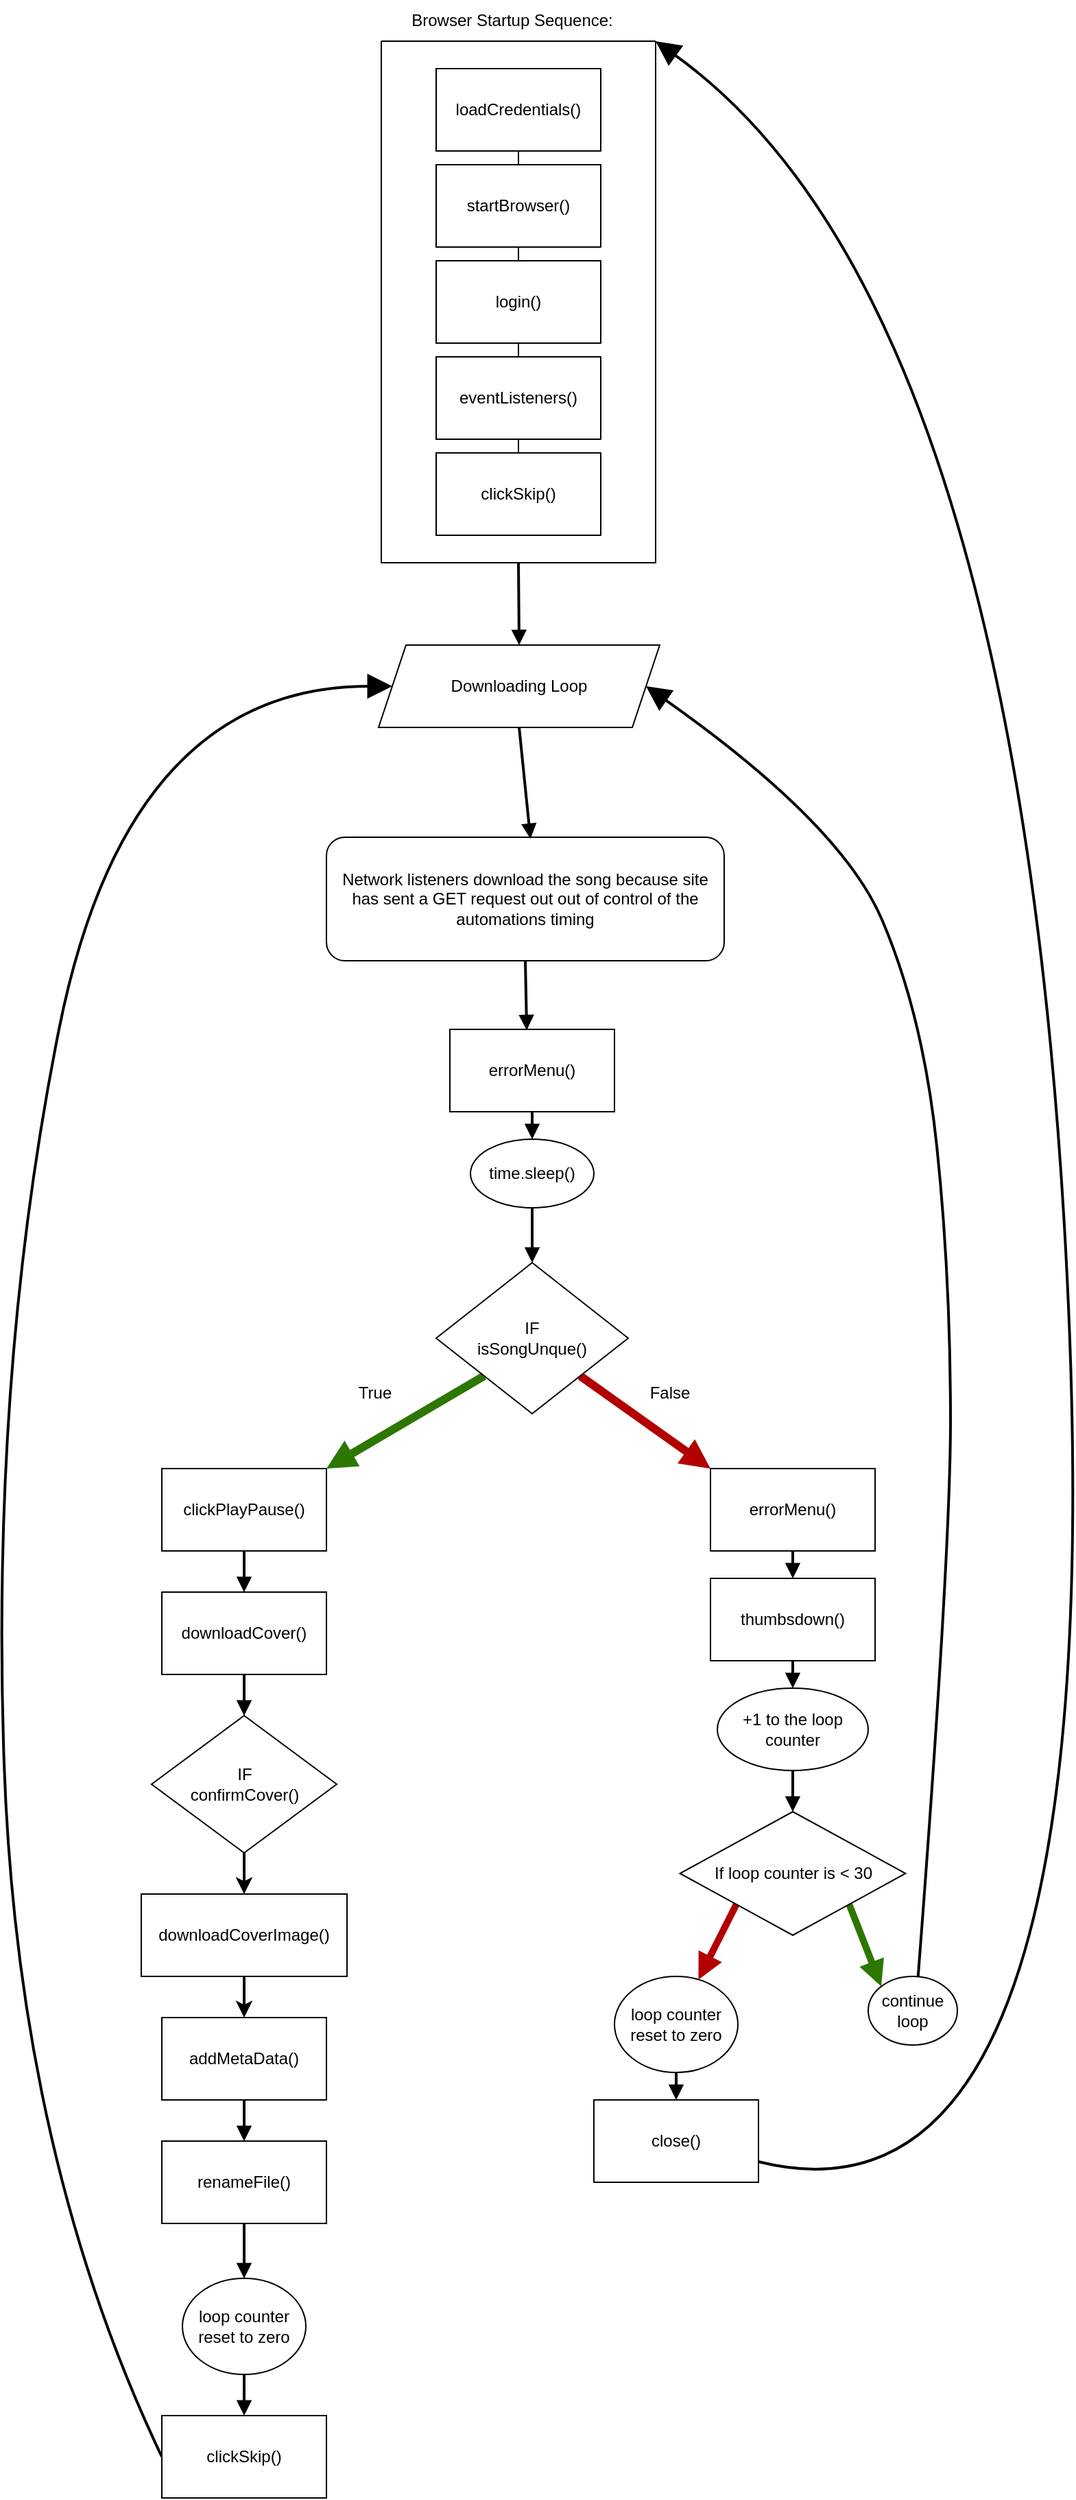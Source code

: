 <mxfile>
    <diagram id="T52VACsubM2QdjerrLFA" name="Page-1">
        <mxGraphModel dx="896" dy="670" grid="1" gridSize="10" guides="1" tooltips="1" connect="1" arrows="1" fold="1" page="1" pageScale="1" pageWidth="850" pageHeight="1100" math="0" shadow="0">
            <root>
                <mxCell id="0"/>
                <mxCell id="1" parent="0"/>
                <mxCell id="32" style="edgeStyle=none;html=1;exitX=0.5;exitY=1;exitDx=0;exitDy=0;entryX=0.5;entryY=0;entryDx=0;entryDy=0;strokeColor=default;strokeWidth=2;endArrow=block;endFill=1;" parent="1" source="8" target="14" edge="1">
                    <mxGeometry relative="1" as="geometry"/>
                </mxCell>
                <mxCell id="8" value="errorMenu()" style="whiteSpace=wrap;html=1;" parent="1" vertex="1">
                    <mxGeometry x="375" y="780" width="120" height="60" as="geometry"/>
                </mxCell>
                <mxCell id="52" style="edgeStyle=none;curved=1;html=1;exitX=0.5;exitY=1;exitDx=0;exitDy=0;entryX=0.5;entryY=0;entryDx=0;entryDy=0;strokeColor=default;strokeWidth=2;endArrow=block;endFill=1;endSize=6;" parent="1" source="9" target="10" edge="1">
                    <mxGeometry relative="1" as="geometry"/>
                </mxCell>
                <mxCell id="9" value="clickPlayPause()" style="whiteSpace=wrap;html=1;" parent="1" vertex="1">
                    <mxGeometry x="165" y="1100" width="120" height="60" as="geometry"/>
                </mxCell>
                <mxCell id="53" style="edgeStyle=none;curved=1;html=1;exitX=0.5;exitY=1;exitDx=0;exitDy=0;entryX=0.5;entryY=0;entryDx=0;entryDy=0;strokeColor=default;strokeWidth=2;endArrow=block;endFill=1;endSize=6;" parent="1" source="10" target="60" edge="1">
                    <mxGeometry relative="1" as="geometry"/>
                </mxCell>
                <mxCell id="10" value="downloadCover()" style="whiteSpace=wrap;html=1;" parent="1" vertex="1">
                    <mxGeometry x="165" y="1190" width="120" height="60" as="geometry"/>
                </mxCell>
                <mxCell id="54" style="edgeStyle=none;curved=1;html=1;exitX=0.5;exitY=1;exitDx=0;exitDy=0;entryX=0.5;entryY=0;entryDx=0;entryDy=0;strokeColor=default;strokeWidth=2;endArrow=block;endFill=1;endSize=6;" parent="1" source="11" target="12" edge="1">
                    <mxGeometry relative="1" as="geometry"/>
                </mxCell>
                <mxCell id="11" value="addMetaData()" style="whiteSpace=wrap;html=1;" parent="1" vertex="1">
                    <mxGeometry x="165" y="1500" width="120" height="60" as="geometry"/>
                </mxCell>
                <mxCell id="55" style="edgeStyle=none;curved=1;html=1;exitX=0.5;exitY=1;exitDx=0;exitDy=0;entryX=0.5;entryY=0;entryDx=0;entryDy=0;strokeColor=default;strokeWidth=2;endArrow=block;endFill=1;endSize=6;" parent="1" source="12" target="46" edge="1">
                    <mxGeometry relative="1" as="geometry"/>
                </mxCell>
                <mxCell id="12" value="renameFile()" style="whiteSpace=wrap;html=1;" parent="1" vertex="1">
                    <mxGeometry x="165" y="1590" width="120" height="60" as="geometry"/>
                </mxCell>
                <mxCell id="51" style="edgeStyle=none;curved=1;html=1;strokeColor=default;strokeWidth=2;endArrow=block;endFill=1;endSize=13;entryX=1;entryY=0;entryDx=0;entryDy=0;" parent="1" source="13" target="17" edge="1">
                    <mxGeometry relative="1" as="geometry">
                        <mxPoint x="570" y="20" as="targetPoint"/>
                        <Array as="points">
                            <mxPoint x="860" y="1670"/>
                            <mxPoint x="790" y="250"/>
                        </Array>
                    </mxGeometry>
                </mxCell>
                <mxCell id="13" value="close()" style="whiteSpace=wrap;html=1;" parent="1" vertex="1">
                    <mxGeometry x="480" y="1560" width="120" height="60" as="geometry"/>
                </mxCell>
                <mxCell id="35" style="edgeStyle=none;html=1;exitX=0.5;exitY=1;exitDx=0;exitDy=0;entryX=0.5;entryY=0;entryDx=0;entryDy=0;strokeColor=default;strokeWidth=2;endArrow=block;endFill=1;" parent="1" source="14" target="15" edge="1">
                    <mxGeometry relative="1" as="geometry"/>
                </mxCell>
                <mxCell id="14" value="time.sleep()" style="ellipse;whiteSpace=wrap;html=1;" parent="1" vertex="1">
                    <mxGeometry x="390" y="860" width="90" height="50" as="geometry"/>
                </mxCell>
                <mxCell id="26" style="edgeStyle=none;html=1;exitX=0;exitY=1;exitDx=0;exitDy=0;entryX=1;entryY=0;entryDx=0;entryDy=0;strokeColor=#2D7600;endArrow=block;endFill=1;strokeWidth=6;fillColor=#60a917;" parent="1" source="15" target="9" edge="1">
                    <mxGeometry relative="1" as="geometry"/>
                </mxCell>
                <mxCell id="28" style="edgeStyle=none;html=1;exitX=1;exitY=1;exitDx=0;exitDy=0;entryX=0;entryY=0;entryDx=0;entryDy=0;strokeColor=#B20000;strokeWidth=6;endArrow=block;endFill=1;fillColor=#e51400;" parent="1" source="15" target="20" edge="1">
                    <mxGeometry relative="1" as="geometry"/>
                </mxCell>
                <mxCell id="15" value="IF&lt;br&gt;isSongUnque()" style="rhombus;whiteSpace=wrap;html=1;" parent="1" vertex="1">
                    <mxGeometry x="365" y="950" width="140" height="110" as="geometry"/>
                </mxCell>
                <mxCell id="34" style="edgeStyle=none;html=1;exitX=0.5;exitY=1;exitDx=0;exitDy=0;entryX=0.5;entryY=0;entryDx=0;entryDy=0;strokeColor=default;strokeWidth=2;endArrow=block;endFill=1;" parent="1" source="17" target="40" edge="1">
                    <mxGeometry relative="1" as="geometry"/>
                </mxCell>
                <mxCell id="17" value="" style="swimlane;startSize=0;" parent="1" vertex="1">
                    <mxGeometry x="325" y="60" width="200" height="380" as="geometry">
                        <mxRectangle x="140" y="80" width="50" height="40" as="alternateBounds"/>
                    </mxGeometry>
                </mxCell>
                <mxCell id="2" value="loadCredentials()" style="whiteSpace=wrap;html=1;" parent="17" vertex="1">
                    <mxGeometry x="40" y="20" width="120" height="60" as="geometry"/>
                </mxCell>
                <mxCell id="4" value="startBrowser()" style="whiteSpace=wrap;html=1;" parent="17" vertex="1">
                    <mxGeometry x="40" y="90" width="120" height="60" as="geometry"/>
                </mxCell>
                <mxCell id="22" style="edgeStyle=none;html=1;exitX=0.5;exitY=1;exitDx=0;exitDy=0;strokeColor=default;endArrow=none;endFill=0;" parent="17" source="2" target="4" edge="1">
                    <mxGeometry relative="1" as="geometry"/>
                </mxCell>
                <mxCell id="5" value="login()" style="whiteSpace=wrap;html=1;" parent="17" vertex="1">
                    <mxGeometry x="40" y="160" width="120" height="60" as="geometry"/>
                </mxCell>
                <mxCell id="23" style="edgeStyle=none;html=1;exitX=0.5;exitY=1;exitDx=0;exitDy=0;entryX=0.5;entryY=0;entryDx=0;entryDy=0;strokeColor=default;endArrow=none;endFill=0;" parent="17" source="4" target="5" edge="1">
                    <mxGeometry relative="1" as="geometry"/>
                </mxCell>
                <mxCell id="6" value="eventListeners()" style="whiteSpace=wrap;html=1;" parent="17" vertex="1">
                    <mxGeometry x="40" y="230" width="120" height="60" as="geometry"/>
                </mxCell>
                <mxCell id="24" style="edgeStyle=none;html=1;exitX=0.5;exitY=1;exitDx=0;exitDy=0;entryX=0.5;entryY=0;entryDx=0;entryDy=0;strokeColor=default;endArrow=none;endFill=0;" parent="17" source="5" target="6" edge="1">
                    <mxGeometry relative="1" as="geometry"/>
                </mxCell>
                <mxCell id="7" value="clickSkip()" style="whiteSpace=wrap;html=1;" parent="17" vertex="1">
                    <mxGeometry x="40" y="300" width="120" height="60" as="geometry"/>
                </mxCell>
                <mxCell id="25" style="edgeStyle=none;html=1;exitX=0.5;exitY=1;exitDx=0;exitDy=0;entryX=0.5;entryY=0;entryDx=0;entryDy=0;strokeColor=default;endArrow=none;endFill=0;" parent="17" source="6" target="7" edge="1">
                    <mxGeometry relative="1" as="geometry"/>
                </mxCell>
                <mxCell id="19" value="Browser Startup Sequence:" style="text;html=1;align=center;verticalAlign=middle;resizable=0;points=[];autosize=1;strokeColor=none;fillColor=none;" parent="1" vertex="1">
                    <mxGeometry x="335" y="30" width="170" height="30" as="geometry"/>
                </mxCell>
                <mxCell id="58" style="edgeStyle=none;curved=1;html=1;exitX=0.5;exitY=1;exitDx=0;exitDy=0;entryX=0.5;entryY=0;entryDx=0;entryDy=0;strokeColor=default;strokeWidth=2;endArrow=block;endFill=1;endSize=6;" parent="1" source="20" target="21" edge="1">
                    <mxGeometry relative="1" as="geometry"/>
                </mxCell>
                <mxCell id="20" value="errorMenu()" style="whiteSpace=wrap;html=1;" parent="1" vertex="1">
                    <mxGeometry x="565" y="1100" width="120" height="60" as="geometry"/>
                </mxCell>
                <mxCell id="43" style="edgeStyle=none;curved=1;html=1;exitX=0.5;exitY=1;exitDx=0;exitDy=0;entryX=0.5;entryY=0;entryDx=0;entryDy=0;strokeColor=default;strokeWidth=2;endArrow=block;endFill=1;endSize=6;" parent="1" source="21" target="42" edge="1">
                    <mxGeometry relative="1" as="geometry"/>
                </mxCell>
                <mxCell id="21" value="thumbsdown()" style="whiteSpace=wrap;html=1;" parent="1" vertex="1">
                    <mxGeometry x="565" y="1180" width="120" height="60" as="geometry"/>
                </mxCell>
                <mxCell id="27" value="True" style="text;html=1;align=center;verticalAlign=middle;resizable=0;points=[];autosize=1;strokeColor=none;fillColor=none;" parent="1" vertex="1">
                    <mxGeometry x="295" y="1030" width="50" height="30" as="geometry"/>
                </mxCell>
                <mxCell id="29" value="False" style="text;html=1;align=center;verticalAlign=middle;resizable=0;points=[];autosize=1;strokeColor=none;fillColor=none;" parent="1" vertex="1">
                    <mxGeometry x="510" y="1030" width="50" height="30" as="geometry"/>
                </mxCell>
                <mxCell id="33" style="edgeStyle=none;html=1;exitX=0.5;exitY=1;exitDx=0;exitDy=0;entryX=0.467;entryY=0.01;entryDx=0;entryDy=0;entryPerimeter=0;strokeColor=default;strokeWidth=2;endArrow=block;endFill=1;" parent="1" source="31" target="8" edge="1">
                    <mxGeometry relative="1" as="geometry"/>
                </mxCell>
                <mxCell id="31" value="Network listeners download the song because site has sent a GET request out out of control of the automations timing" style="rounded=1;whiteSpace=wrap;html=1;" parent="1" vertex="1">
                    <mxGeometry x="285" y="640" width="290" height="90" as="geometry"/>
                </mxCell>
                <mxCell id="38" style="edgeStyle=none;html=1;exitX=0.5;exitY=1;exitDx=0;exitDy=0;strokeColor=default;strokeWidth=2;endArrow=block;endFill=1;curved=1;endSize=13;entryX=1;entryY=0.5;entryDx=0;entryDy=0;" parent="1" source="36" target="40" edge="1">
                    <mxGeometry relative="1" as="geometry">
                        <mxPoint x="570" y="663" as="targetPoint"/>
                        <Array as="points">
                            <mxPoint x="740" y="1170"/>
                            <mxPoint x="740" y="960"/>
                            <mxPoint x="720" y="770"/>
                            <mxPoint x="660" y="630"/>
                        </Array>
                    </mxGeometry>
                </mxCell>
                <mxCell id="36" value="continue loop" style="ellipse;whiteSpace=wrap;html=1;" parent="1" vertex="1">
                    <mxGeometry x="680" y="1470" width="65" height="50" as="geometry"/>
                </mxCell>
                <mxCell id="41" style="edgeStyle=none;html=1;exitX=0.5;exitY=1;exitDx=0;exitDy=0;entryX=0.513;entryY=0.013;entryDx=0;entryDy=0;entryPerimeter=0;strokeColor=default;strokeWidth=2;endArrow=block;endFill=1;" parent="1" source="40" target="31" edge="1">
                    <mxGeometry relative="1" as="geometry"/>
                </mxCell>
                <mxCell id="40" value="Downloading Loop" style="shape=parallelogram;perimeter=parallelogramPerimeter;whiteSpace=wrap;html=1;fixedSize=1;" parent="1" vertex="1">
                    <mxGeometry x="323" y="500" width="205" height="60" as="geometry"/>
                </mxCell>
                <mxCell id="45" style="edgeStyle=none;curved=1;html=1;exitX=0.5;exitY=1;exitDx=0;exitDy=0;entryX=0.5;entryY=0;entryDx=0;entryDy=0;strokeColor=default;strokeWidth=2;endArrow=block;endFill=1;endSize=6;" parent="1" source="42" target="44" edge="1">
                    <mxGeometry relative="1" as="geometry"/>
                </mxCell>
                <mxCell id="42" value="+1 to the loop counter" style="ellipse;whiteSpace=wrap;html=1;" parent="1" vertex="1">
                    <mxGeometry x="570" y="1260" width="110" height="60" as="geometry"/>
                </mxCell>
                <mxCell id="48" style="edgeStyle=none;curved=1;html=1;exitX=1;exitY=1;exitDx=0;exitDy=0;entryX=0;entryY=0;entryDx=0;entryDy=0;strokeColor=#2D7600;strokeWidth=5;endArrow=block;endFill=1;endSize=6;fillColor=#60a917;" parent="1" source="44" target="36" edge="1">
                    <mxGeometry relative="1" as="geometry"/>
                </mxCell>
                <mxCell id="49" style="edgeStyle=none;curved=1;html=1;exitX=0;exitY=1;exitDx=0;exitDy=0;strokeColor=#B20000;strokeWidth=5;endArrow=block;endFill=1;endSize=6;fillColor=#e51400;" parent="1" source="44" target="47" edge="1">
                    <mxGeometry relative="1" as="geometry"/>
                </mxCell>
                <mxCell id="44" value="If loop counter is &amp;lt; 30" style="rhombus;whiteSpace=wrap;html=1;" parent="1" vertex="1">
                    <mxGeometry x="542.75" y="1350" width="164.5" height="90" as="geometry"/>
                </mxCell>
                <mxCell id="57" style="edgeStyle=none;curved=1;html=1;exitX=0.5;exitY=1;exitDx=0;exitDy=0;entryX=0.5;entryY=0;entryDx=0;entryDy=0;strokeColor=default;strokeWidth=2;endArrow=block;endFill=1;endSize=6;" parent="1" source="46" target="56" edge="1">
                    <mxGeometry relative="1" as="geometry"/>
                </mxCell>
                <mxCell id="46" value="loop counter reset to zero" style="ellipse;whiteSpace=wrap;html=1;" parent="1" vertex="1">
                    <mxGeometry x="180" y="1690" width="90" height="70" as="geometry"/>
                </mxCell>
                <mxCell id="50" style="edgeStyle=none;curved=1;html=1;exitX=0.5;exitY=1;exitDx=0;exitDy=0;strokeColor=default;strokeWidth=2;endArrow=block;endFill=1;endSize=6;" parent="1" source="47" target="13" edge="1">
                    <mxGeometry relative="1" as="geometry"/>
                </mxCell>
                <mxCell id="47" value="loop counter reset to zero" style="ellipse;whiteSpace=wrap;html=1;" parent="1" vertex="1">
                    <mxGeometry x="495" y="1470" width="90" height="70" as="geometry"/>
                </mxCell>
                <mxCell id="59" style="edgeStyle=none;curved=1;html=1;exitX=0;exitY=0.5;exitDx=0;exitDy=0;entryX=0;entryY=0.5;entryDx=0;entryDy=0;strokeColor=default;strokeWidth=2;endArrow=block;endFill=1;endSize=13;" parent="1" source="56" target="40" edge="1">
                    <mxGeometry relative="1" as="geometry">
                        <Array as="points">
                            <mxPoint x="60" y="1600"/>
                            <mxPoint x="40" y="1030"/>
                            <mxPoint x="140" y="530"/>
                        </Array>
                    </mxGeometry>
                </mxCell>
                <mxCell id="56" value="clickSkip()" style="whiteSpace=wrap;html=1;" parent="1" vertex="1">
                    <mxGeometry x="165" y="1790" width="120" height="60" as="geometry"/>
                </mxCell>
                <mxCell id="62" style="edgeStyle=none;html=1;strokeWidth=2;" edge="1" parent="1" source="60" target="61">
                    <mxGeometry relative="1" as="geometry"/>
                </mxCell>
                <mxCell id="60" value="IF&lt;br&gt;confirmCover()" style="rhombus;whiteSpace=wrap;html=1;" vertex="1" parent="1">
                    <mxGeometry x="157.5" y="1280" width="135" height="100" as="geometry"/>
                </mxCell>
                <mxCell id="64" style="edgeStyle=none;html=1;exitX=0.5;exitY=1;exitDx=0;exitDy=0;entryX=0.5;entryY=0;entryDx=0;entryDy=0;strokeWidth=2;" edge="1" parent="1" source="61" target="11">
                    <mxGeometry relative="1" as="geometry"/>
                </mxCell>
                <mxCell id="61" value="downloadCoverImage()" style="rounded=0;whiteSpace=wrap;html=1;" vertex="1" parent="1">
                    <mxGeometry x="150" y="1410" width="150" height="60" as="geometry"/>
                </mxCell>
            </root>
        </mxGraphModel>
    </diagram>
</mxfile>